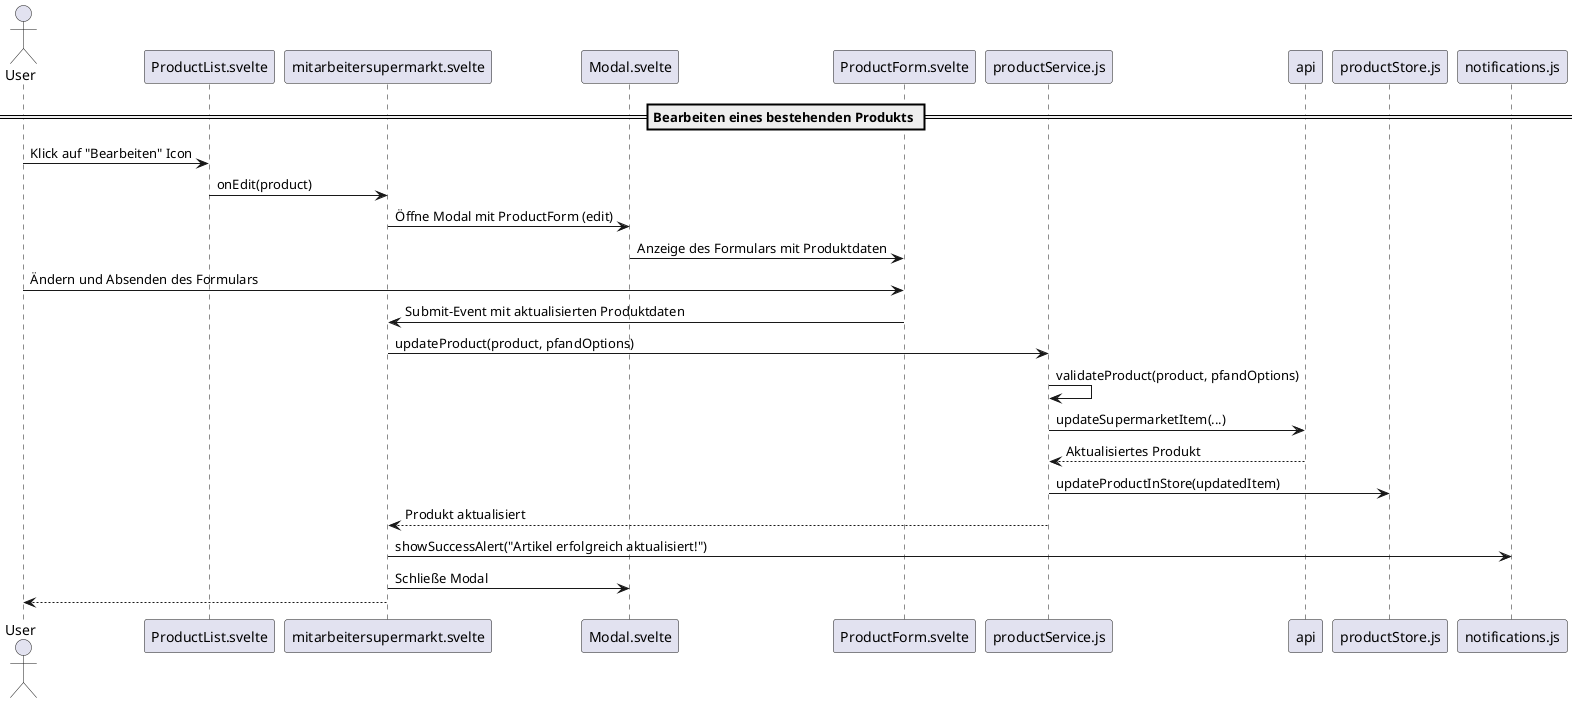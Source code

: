 @startuml
actor User

participant "ProductList.svelte" as PL
participant "mitarbeitersupermarkt.svelte" as MS
participant "Modal.svelte" as Modal
participant "ProductForm.svelte" as PF
participant "productService.js" as PS
participant "api" as API
participant "productStore.js" as ProductStore
participant "notifications.js" as Notifications

== Bearbeiten eines bestehenden Produkts ==
User -> PL: Klick auf "Bearbeiten" Icon
PL -> MS: onEdit(product)
MS -> Modal: Öffne Modal mit ProductForm (edit)
Modal -> PF: Anzeige des Formulars mit Produktdaten
User -> PF: Ändern und Absenden des Formulars
PF -> MS: Submit-Event mit aktualisierten Produktdaten
MS -> PS: updateProduct(product, pfandOptions)
PS -> PS: validateProduct(product, pfandOptions)
PS -> API: updateSupermarketItem(...)
API --> PS: Aktualisiertes Produkt
PS -> ProductStore: updateProductInStore(updatedItem)
PS --> MS: Produkt aktualisiert
MS -> Notifications: showSuccessAlert("Artikel erfolgreich aktualisiert!")
MS -> Modal: Schließe Modal
MS --> User
@enduml
